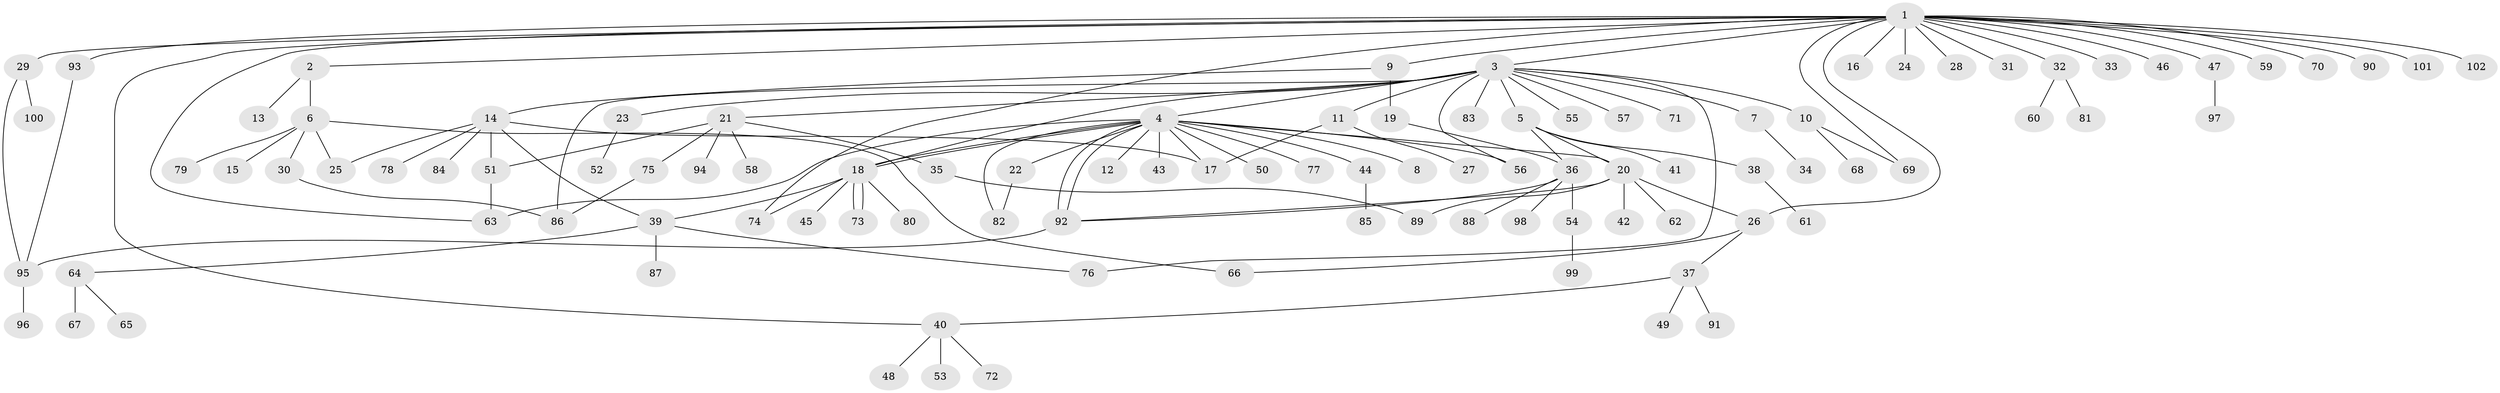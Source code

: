 // coarse degree distribution, {22: 0.013157894736842105, 2: 0.18421052631578946, 16: 0.02631578947368421, 5: 0.013157894736842105, 6: 0.02631578947368421, 1: 0.5789473684210527, 3: 0.05263157894736842, 8: 0.039473684210526314, 7: 0.013157894736842105, 4: 0.05263157894736842}
// Generated by graph-tools (version 1.1) at 2025/41/03/06/25 10:41:51]
// undirected, 102 vertices, 129 edges
graph export_dot {
graph [start="1"]
  node [color=gray90,style=filled];
  1;
  2;
  3;
  4;
  5;
  6;
  7;
  8;
  9;
  10;
  11;
  12;
  13;
  14;
  15;
  16;
  17;
  18;
  19;
  20;
  21;
  22;
  23;
  24;
  25;
  26;
  27;
  28;
  29;
  30;
  31;
  32;
  33;
  34;
  35;
  36;
  37;
  38;
  39;
  40;
  41;
  42;
  43;
  44;
  45;
  46;
  47;
  48;
  49;
  50;
  51;
  52;
  53;
  54;
  55;
  56;
  57;
  58;
  59;
  60;
  61;
  62;
  63;
  64;
  65;
  66;
  67;
  68;
  69;
  70;
  71;
  72;
  73;
  74;
  75;
  76;
  77;
  78;
  79;
  80;
  81;
  82;
  83;
  84;
  85;
  86;
  87;
  88;
  89;
  90;
  91;
  92;
  93;
  94;
  95;
  96;
  97;
  98;
  99;
  100;
  101;
  102;
  1 -- 2;
  1 -- 3;
  1 -- 9;
  1 -- 16;
  1 -- 24;
  1 -- 26;
  1 -- 28;
  1 -- 29;
  1 -- 31;
  1 -- 32;
  1 -- 33;
  1 -- 40;
  1 -- 46;
  1 -- 47;
  1 -- 59;
  1 -- 63;
  1 -- 69;
  1 -- 70;
  1 -- 74;
  1 -- 90;
  1 -- 93;
  1 -- 101;
  1 -- 102;
  2 -- 6;
  2 -- 13;
  3 -- 4;
  3 -- 5;
  3 -- 7;
  3 -- 10;
  3 -- 11;
  3 -- 18;
  3 -- 21;
  3 -- 23;
  3 -- 55;
  3 -- 56;
  3 -- 57;
  3 -- 71;
  3 -- 76;
  3 -- 83;
  3 -- 86;
  4 -- 8;
  4 -- 12;
  4 -- 17;
  4 -- 18;
  4 -- 18;
  4 -- 20;
  4 -- 22;
  4 -- 43;
  4 -- 44;
  4 -- 50;
  4 -- 56;
  4 -- 63;
  4 -- 77;
  4 -- 82;
  4 -- 92;
  4 -- 92;
  5 -- 20;
  5 -- 36;
  5 -- 38;
  5 -- 41;
  6 -- 15;
  6 -- 25;
  6 -- 30;
  6 -- 66;
  6 -- 79;
  7 -- 34;
  9 -- 14;
  9 -- 19;
  10 -- 68;
  10 -- 69;
  11 -- 17;
  11 -- 27;
  14 -- 17;
  14 -- 25;
  14 -- 39;
  14 -- 51;
  14 -- 78;
  14 -- 84;
  18 -- 39;
  18 -- 45;
  18 -- 73;
  18 -- 73;
  18 -- 74;
  18 -- 80;
  19 -- 36;
  20 -- 26;
  20 -- 42;
  20 -- 62;
  20 -- 89;
  20 -- 92;
  21 -- 35;
  21 -- 51;
  21 -- 58;
  21 -- 75;
  21 -- 94;
  22 -- 82;
  23 -- 52;
  26 -- 37;
  26 -- 66;
  29 -- 95;
  29 -- 100;
  30 -- 86;
  32 -- 60;
  32 -- 81;
  35 -- 89;
  36 -- 54;
  36 -- 88;
  36 -- 92;
  36 -- 98;
  37 -- 40;
  37 -- 49;
  37 -- 91;
  38 -- 61;
  39 -- 64;
  39 -- 76;
  39 -- 87;
  40 -- 48;
  40 -- 53;
  40 -- 72;
  44 -- 85;
  47 -- 97;
  51 -- 63;
  54 -- 99;
  64 -- 65;
  64 -- 67;
  75 -- 86;
  92 -- 95;
  93 -- 95;
  95 -- 96;
}
